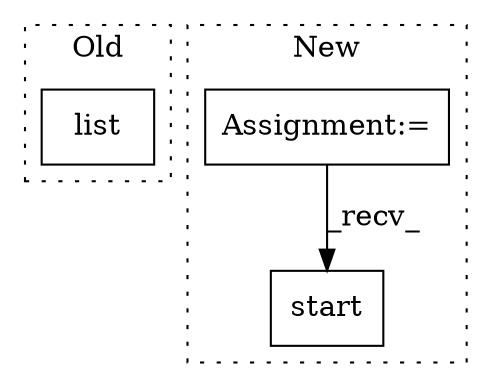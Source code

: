 digraph G {
subgraph cluster0 {
1 [label="list" a="32" s="26816,26856" l="5,1" shape="box"];
label = "Old";
style="dotted";
}
subgraph cluster1 {
2 [label="start" a="32" s="27445" l="7" shape="box"];
3 [label="Assignment:=" a="7" s="27343" l="1" shape="box"];
label = "New";
style="dotted";
}
3 -> 2 [label="_recv_"];
}
